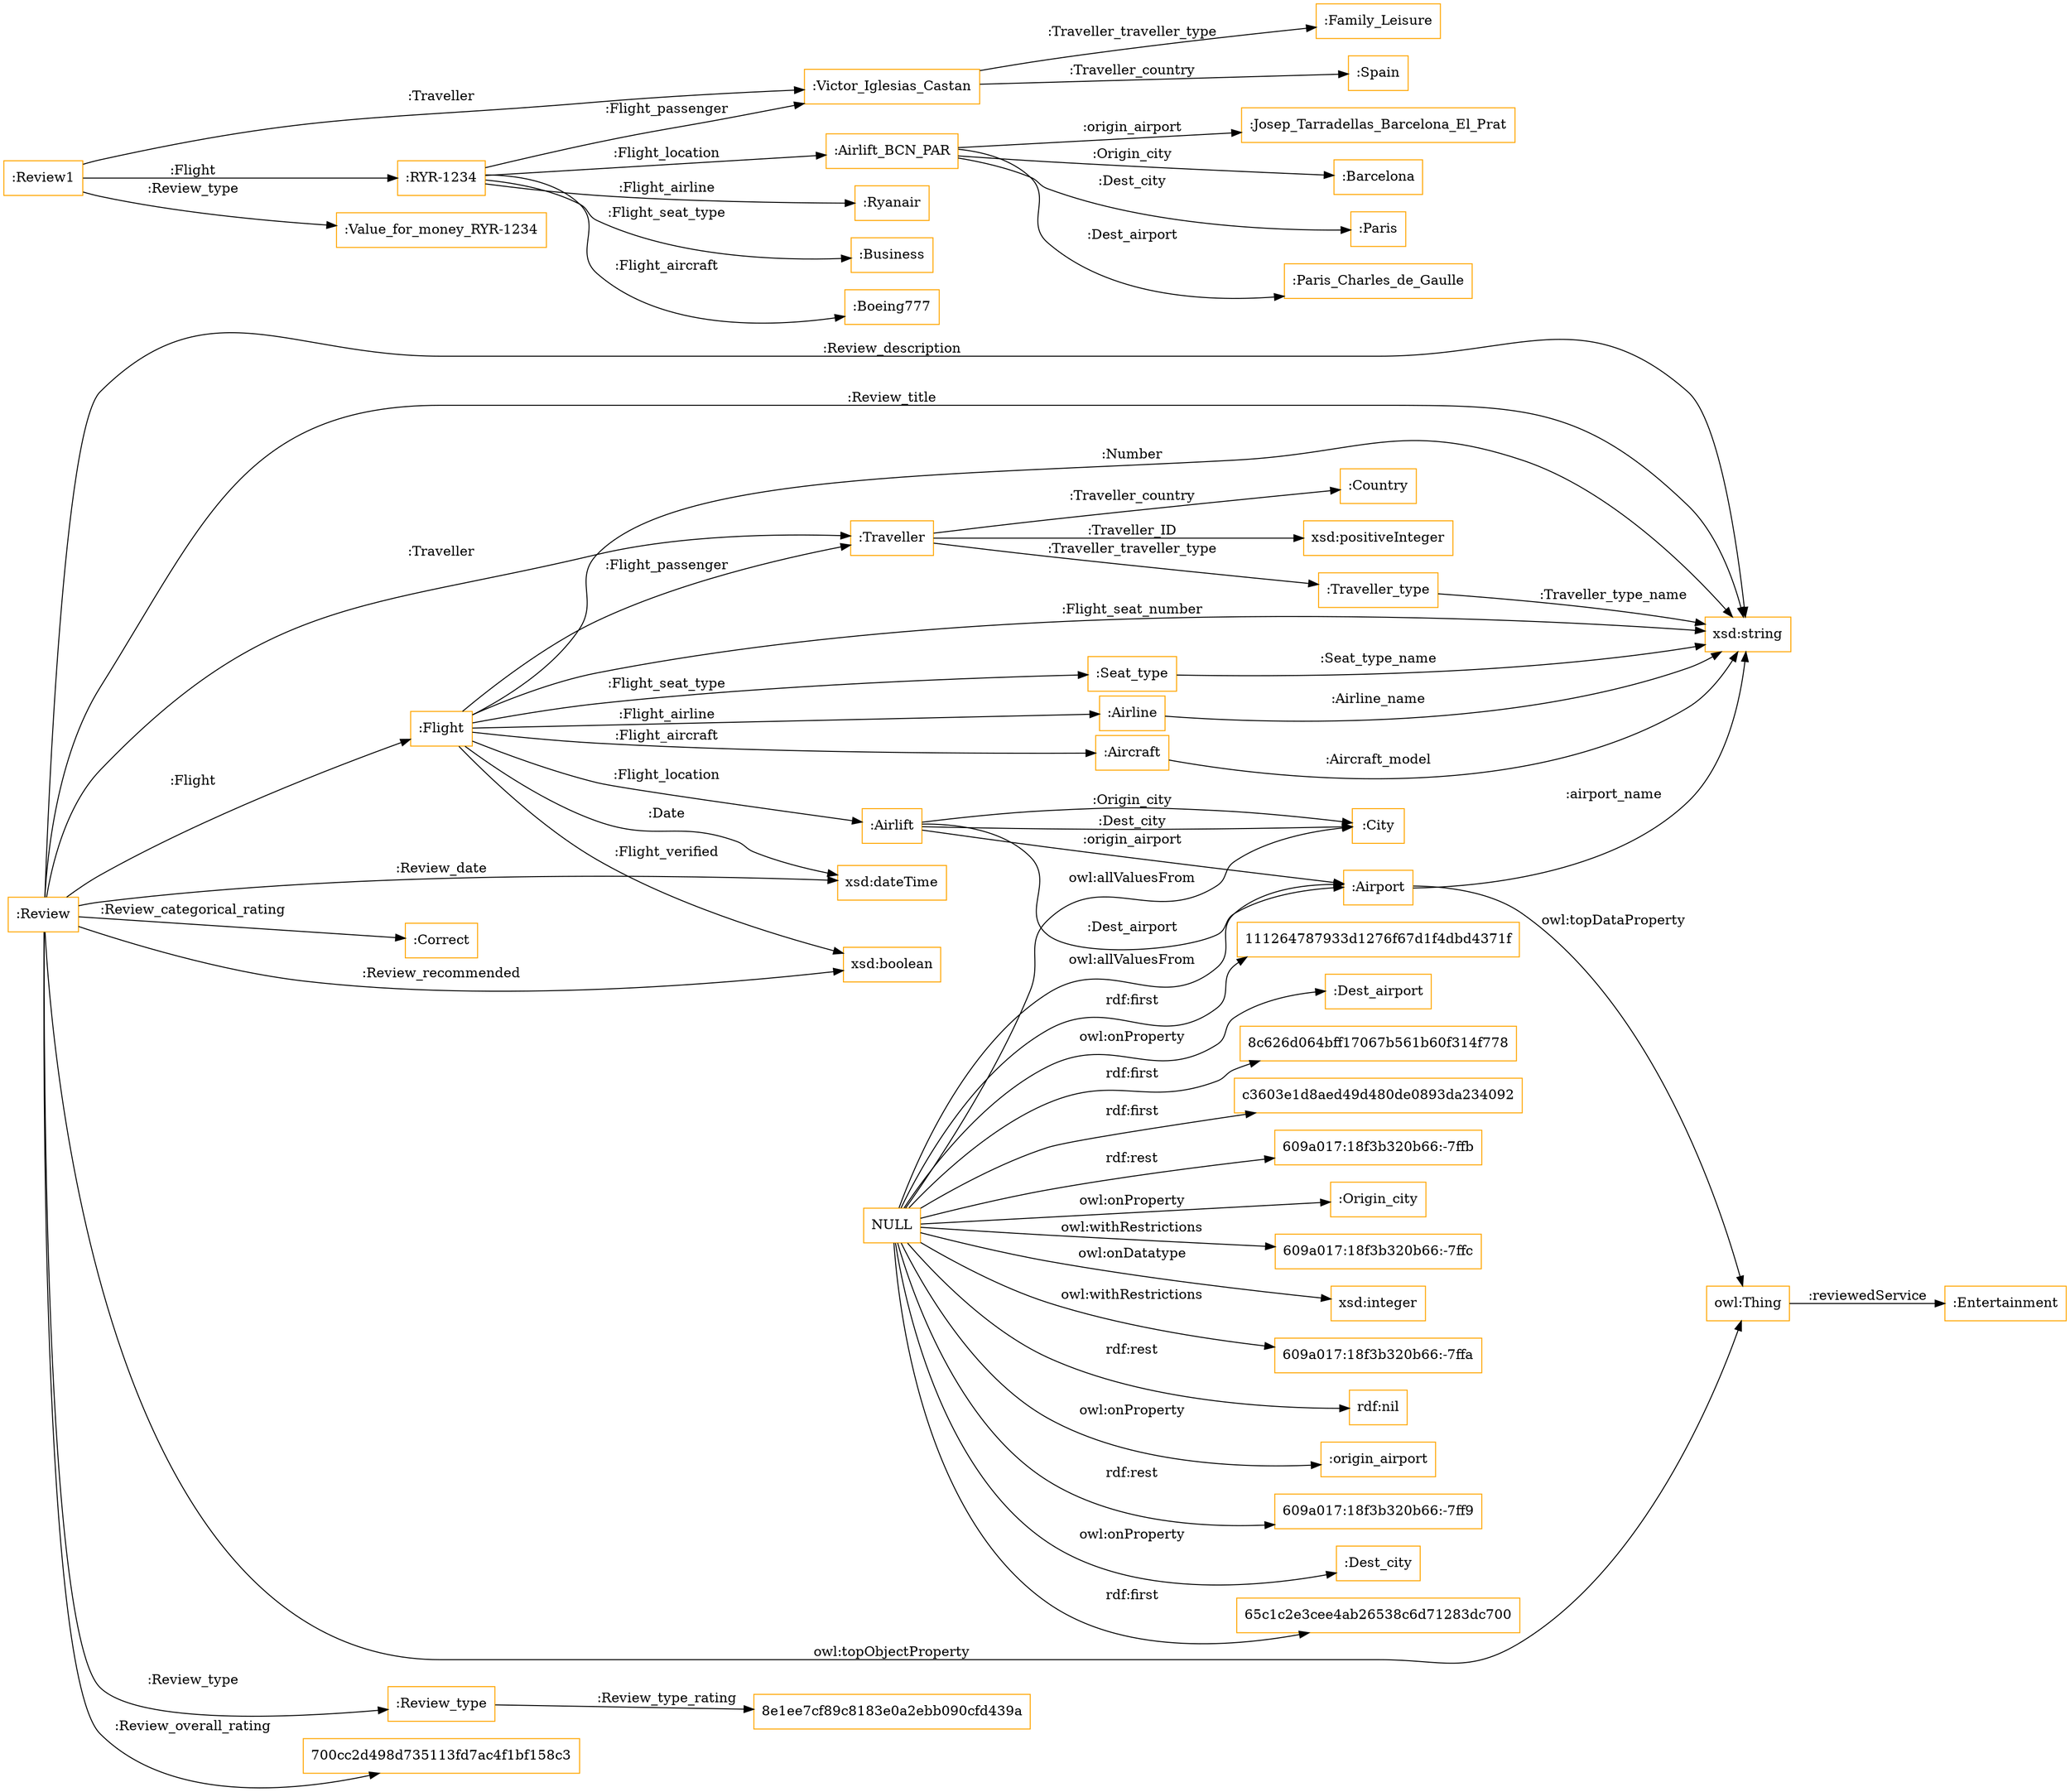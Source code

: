 digraph ar2dtool_diagram { 
rankdir=LR;
size="1501"
node [shape = rectangle, color="orange"]; ":Aircraft" ":Correct" ":Airport" ":Flight" ":Traveller_type" ":Traveller" ":City" ":Airlift" ":Country" ":Entertainment" ":Review" ":Seat_type" ":Review_type" ":Airline" ; /*classes style*/
	":Review1" -> ":Victor_Iglesias_Castan" [ label = ":Traveller" ];
	":Review1" -> ":RYR-1234" [ label = ":Flight" ];
	":Review1" -> ":Value_for_money_RYR-1234" [ label = ":Review_type" ];
	":Victor_Iglesias_Castan" -> ":Family_Leisure" [ label = ":Traveller_traveller_type" ];
	":Victor_Iglesias_Castan" -> ":Spain" [ label = ":Traveller_country" ];
	"NULL" -> ":Dest_airport" [ label = "owl:onProperty" ];
	"NULL" -> "8c626d064bff17067b561b60f314f778" [ label = "rdf:first" ];
	"NULL" -> "c3603e1d8aed49d480de0893da234092" [ label = "rdf:first" ];
	"NULL" -> "609a017:18f3b320b66:-7ffb" [ label = "rdf:rest" ];
	"NULL" -> ":City" [ label = "owl:allValuesFrom" ];
	"NULL" -> ":Origin_city" [ label = "owl:onProperty" ];
	"NULL" -> "609a017:18f3b320b66:-7ffc" [ label = "owl:withRestrictions" ];
	"NULL" -> "xsd:integer" [ label = "owl:onDatatype" ];
	"NULL" -> ":Airport" [ label = "owl:allValuesFrom" ];
	"NULL" -> "609a017:18f3b320b66:-7ffa" [ label = "owl:withRestrictions" ];
	"NULL" -> "rdf:nil" [ label = "rdf:rest" ];
	"NULL" -> ":origin_airport" [ label = "owl:onProperty" ];
	"NULL" -> "609a017:18f3b320b66:-7ff9" [ label = "rdf:rest" ];
	"NULL" -> ":Dest_city" [ label = "owl:onProperty" ];
	"NULL" -> "65c1c2e3cee4ab26538c6d71283dc700" [ label = "rdf:first" ];
	"NULL" -> "111264787933d1276f67d1f4dbd4371f" [ label = "rdf:first" ];
	":RYR-1234" -> ":Victor_Iglesias_Castan" [ label = ":Flight_passenger" ];
	":RYR-1234" -> ":Airlift_BCN_PAR" [ label = ":Flight_location" ];
	":RYR-1234" -> ":Ryanair" [ label = ":Flight_airline" ];
	":RYR-1234" -> ":Business" [ label = ":Flight_seat_type" ];
	":RYR-1234" -> ":Boeing777" [ label = ":Flight_aircraft" ];
	":Airlift_BCN_PAR" -> ":Josep_Tarradellas_Barcelona_El_Prat" [ label = ":origin_airport" ];
	":Airlift_BCN_PAR" -> ":Barcelona" [ label = ":Origin_city" ];
	":Airlift_BCN_PAR" -> ":Paris" [ label = ":Dest_city" ];
	":Airlift_BCN_PAR" -> ":Paris_Charles_de_Gaulle" [ label = ":Dest_airport" ];
	":Review" -> "xsd:string" [ label = ":Review_description" ];
	":Flight" -> "xsd:dateTime" [ label = ":Date" ];
	":Flight" -> ":Seat_type" [ label = ":Flight_seat_type" ];
	":Traveller" -> ":Country" [ label = ":Traveller_country" ];
	":Airlift" -> ":Airport" [ label = ":Dest_airport" ];
	":Review" -> "xsd:string" [ label = ":Review_title" ];
	":Airport" -> "xsd:string" [ label = ":airport_name" ];
	":Review" -> "xsd:dateTime" [ label = ":Review_date" ];
	":Review" -> ":Correct" [ label = ":Review_categorical_rating" ];
	":Traveller" -> "xsd:positiveInteger" [ label = ":Traveller_ID" ];
	":Review" -> "owl:Thing" [ label = "owl:topObjectProperty" ];
	":Flight" -> ":Airline" [ label = ":Flight_airline" ];
	":Seat_type" -> "xsd:string" [ label = ":Seat_type_name" ];
	"owl:Thing" -> ":Entertainment" [ label = ":reviewedService" ];
	":Flight" -> "xsd:boolean" [ label = ":Flight_verified" ];
	":Airline" -> "xsd:string" [ label = ":Airline_name" ];
	":Flight" -> "xsd:string" [ label = ":Number" ];
	":Review" -> ":Traveller" [ label = ":Traveller" ];
	":Review" -> ":Flight" [ label = ":Flight" ];
	":Review" -> ":Review_type" [ label = ":Review_type" ];
	":Aircraft" -> "xsd:string" [ label = ":Aircraft_model" ];
	":Review" -> "700cc2d498d735113fd7ac4f1bf158c3" [ label = ":Review_overall_rating" ];
	":Traveller" -> ":Traveller_type" [ label = ":Traveller_traveller_type" ];
	":Review" -> "xsd:boolean" [ label = ":Review_recommended" ];
	":Flight" -> "xsd:string" [ label = ":Flight_seat_number" ];
	":Traveller_type" -> "xsd:string" [ label = ":Traveller_type_name" ];
	":Airlift" -> ":City" [ label = ":Origin_city" ];
	":Airlift" -> ":Airport" [ label = ":origin_airport" ];
	":Flight" -> ":Aircraft" [ label = ":Flight_aircraft" ];
	":Flight" -> ":Airlift" [ label = ":Flight_location" ];
	":Review_type" -> "8e1ee7cf89c8183e0a2ebb090cfd439a" [ label = ":Review_type_rating" ];
	":Airport" -> "owl:Thing" [ label = "owl:topDataProperty" ];
	":Flight" -> ":Traveller" [ label = ":Flight_passenger" ];
	":Airlift" -> ":City" [ label = ":Dest_city" ];

}
